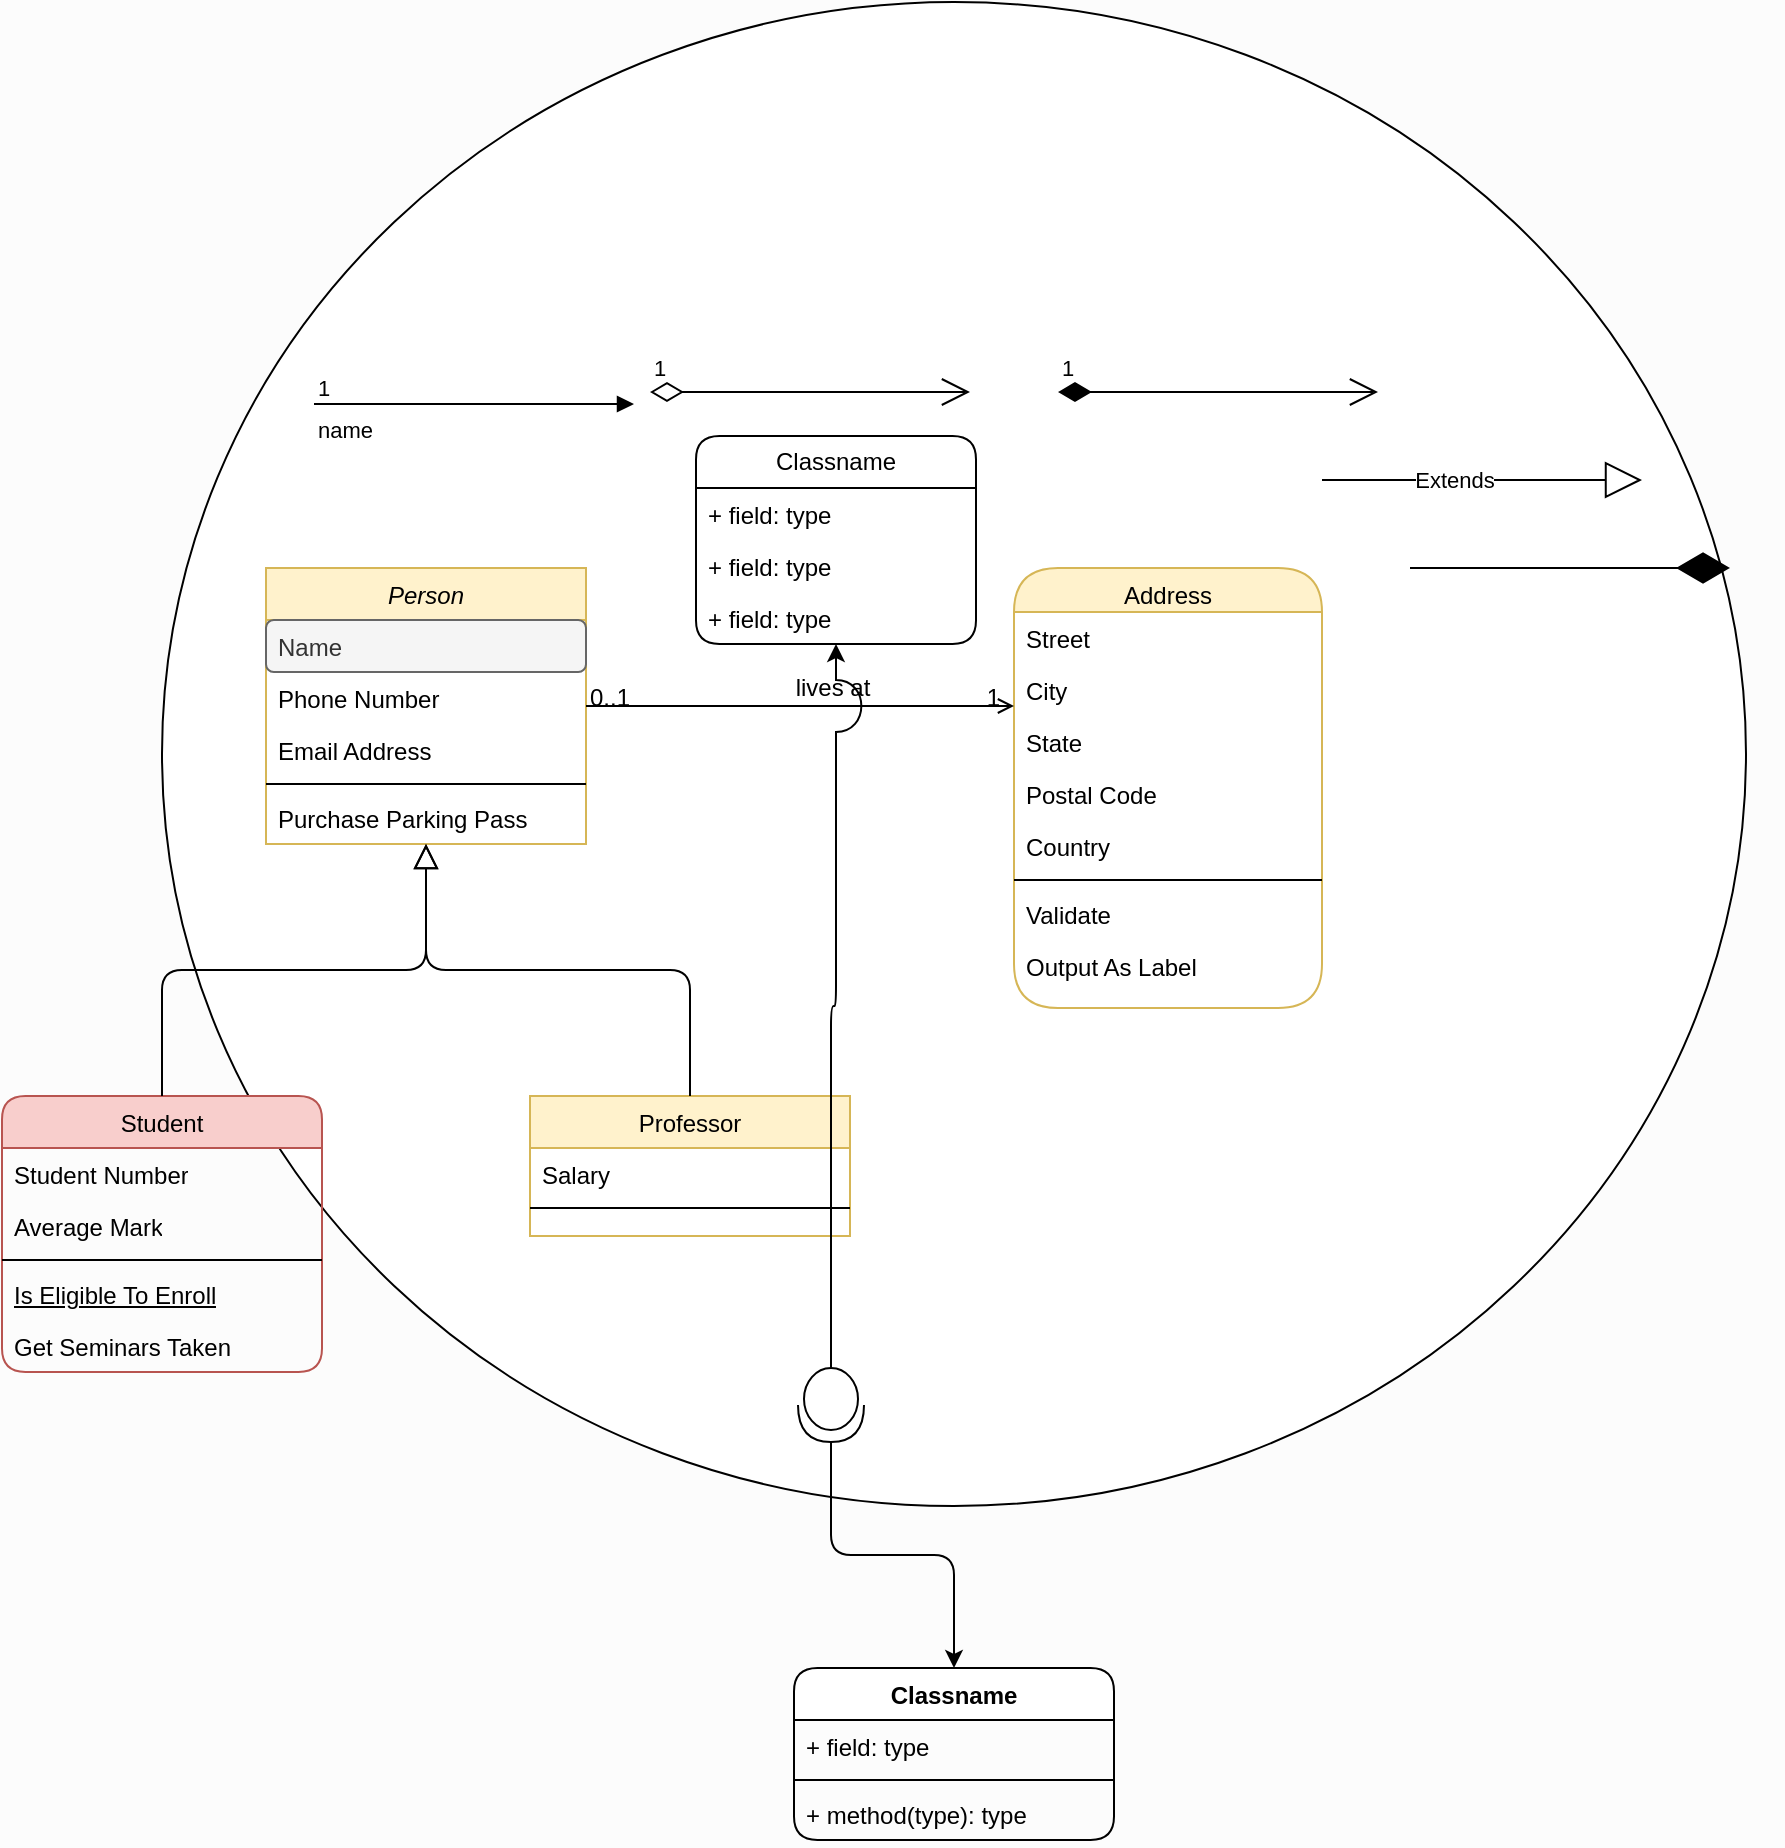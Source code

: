 <mxfile version="24.2.2" type="github">
  <diagram id="C5RBs43oDa-KdzZeNtuy" name="Page-1">
    <mxGraphModel dx="1409" dy="2029" grid="1" gridSize="22" guides="1" tooltips="1" connect="1" arrows="1" fold="1" page="1" pageScale="1" pageWidth="827" pageHeight="1169" background="#FCFCFC" math="0" shadow="0">
      <root>
        <mxCell id="WIyWlLk6GJQsqaUBKTNV-0" />
        <mxCell id="WIyWlLk6GJQsqaUBKTNV-1" parent="WIyWlLk6GJQsqaUBKTNV-0" />
        <mxCell id="QoPn2GJpdL5rGODPBIQ9-20" value="" style="ellipse;whiteSpace=wrap;html=1;rounded=1;" vertex="1" parent="WIyWlLk6GJQsqaUBKTNV-1">
          <mxGeometry x="124" y="-151" width="792" height="752" as="geometry" />
        </mxCell>
        <mxCell id="zkfFHV4jXpPFQw0GAbJ--0" value="Person" style="swimlane;fontStyle=2;align=center;verticalAlign=top;childLayout=stackLayout;horizontal=1;startSize=26;horizontalStack=0;resizeParent=1;resizeLast=0;collapsible=1;marginBottom=0;rounded=1;shadow=0;strokeWidth=1;labelBackgroundColor=none;backgroundOutline=0;whiteSpace=wrap;fillColor=#fff2cc;strokeColor=#d6b656;html=1;arcSize=0;" parent="WIyWlLk6GJQsqaUBKTNV-1" vertex="1">
          <mxGeometry x="176" y="132" width="160" height="138" as="geometry">
            <mxRectangle x="230" y="140" width="160" height="26" as="alternateBounds" />
          </mxGeometry>
        </mxCell>
        <mxCell id="zkfFHV4jXpPFQw0GAbJ--1" value="Name" style="text;align=left;verticalAlign=top;spacingLeft=4;spacingRight=4;overflow=hidden;rotatable=0;points=[[0,0.5],[1,0.5]];portConstraint=eastwest;labelBackgroundColor=none;rounded=1;backgroundOutline=0;whiteSpace=wrap;fillColor=#f5f5f5;fontColor=#333333;strokeColor=#666666;html=1;" parent="zkfFHV4jXpPFQw0GAbJ--0" vertex="1">
          <mxGeometry y="26" width="160" height="26" as="geometry" />
        </mxCell>
        <mxCell id="zkfFHV4jXpPFQw0GAbJ--2" value="Phone Number" style="text;align=left;verticalAlign=top;spacingLeft=4;spacingRight=4;overflow=hidden;rotatable=0;points=[[0,0.5],[1,0.5]];portConstraint=eastwest;rounded=1;shadow=0;html=1;labelBackgroundColor=none;backgroundOutline=0;whiteSpace=wrap;" parent="zkfFHV4jXpPFQw0GAbJ--0" vertex="1">
          <mxGeometry y="52" width="160" height="26" as="geometry" />
        </mxCell>
        <mxCell id="zkfFHV4jXpPFQw0GAbJ--3" value="Email Address" style="text;align=left;verticalAlign=top;spacingLeft=4;spacingRight=4;overflow=hidden;rotatable=0;points=[[0,0.5],[1,0.5]];portConstraint=eastwest;rounded=1;shadow=0;html=1;labelBackgroundColor=none;backgroundOutline=0;whiteSpace=wrap;" parent="zkfFHV4jXpPFQw0GAbJ--0" vertex="1">
          <mxGeometry y="78" width="160" height="26" as="geometry" />
        </mxCell>
        <mxCell id="zkfFHV4jXpPFQw0GAbJ--4" value="" style="line;html=1;strokeWidth=1;align=left;verticalAlign=middle;spacingTop=-1;spacingLeft=3;spacingRight=3;rotatable=0;labelPosition=right;points=[];portConstraint=eastwest;labelBackgroundColor=none;rounded=1;backgroundOutline=0;whiteSpace=wrap;" parent="zkfFHV4jXpPFQw0GAbJ--0" vertex="1">
          <mxGeometry y="104" width="160" height="8" as="geometry" />
        </mxCell>
        <mxCell id="zkfFHV4jXpPFQw0GAbJ--6" value="Student" style="swimlane;fontStyle=0;align=center;verticalAlign=top;childLayout=stackLayout;horizontal=1;startSize=26;horizontalStack=0;resizeParent=1;resizeLast=0;collapsible=1;marginBottom=0;rounded=1;shadow=0;strokeWidth=1;labelBackgroundColor=none;backgroundOutline=0;whiteSpace=wrap;fillColor=#f8cecc;strokeColor=#b85450;html=1;" parent="WIyWlLk6GJQsqaUBKTNV-1" vertex="1">
          <mxGeometry x="44" y="396" width="160" height="138" as="geometry">
            <mxRectangle x="130" y="380" width="160" height="26" as="alternateBounds" />
          </mxGeometry>
        </mxCell>
        <mxCell id="zkfFHV4jXpPFQw0GAbJ--7" value="Student Number" style="text;align=left;verticalAlign=top;spacingLeft=4;spacingRight=4;overflow=hidden;rotatable=0;points=[[0,0.5],[1,0.5]];portConstraint=eastwest;labelBackgroundColor=none;rounded=1;backgroundOutline=0;whiteSpace=wrap;html=1;" parent="zkfFHV4jXpPFQw0GAbJ--6" vertex="1">
          <mxGeometry y="26" width="160" height="26" as="geometry" />
        </mxCell>
        <mxCell id="zkfFHV4jXpPFQw0GAbJ--8" value="Average Mark" style="text;align=left;verticalAlign=top;spacingLeft=4;spacingRight=4;overflow=hidden;rotatable=0;points=[[0,0.5],[1,0.5]];portConstraint=eastwest;rounded=1;shadow=0;html=1;labelBackgroundColor=none;backgroundOutline=0;whiteSpace=wrap;" parent="zkfFHV4jXpPFQw0GAbJ--6" vertex="1">
          <mxGeometry y="52" width="160" height="26" as="geometry" />
        </mxCell>
        <mxCell id="zkfFHV4jXpPFQw0GAbJ--9" value="" style="line;html=1;strokeWidth=1;align=left;verticalAlign=middle;spacingTop=-1;spacingLeft=3;spacingRight=3;rotatable=0;labelPosition=right;points=[];portConstraint=eastwest;labelBackgroundColor=none;rounded=1;backgroundOutline=0;whiteSpace=wrap;" parent="zkfFHV4jXpPFQw0GAbJ--6" vertex="1">
          <mxGeometry y="78" width="160" height="8" as="geometry" />
        </mxCell>
        <mxCell id="zkfFHV4jXpPFQw0GAbJ--10" value="Is Eligible To Enroll" style="text;align=left;verticalAlign=top;spacingLeft=4;spacingRight=4;overflow=hidden;rotatable=0;points=[[0,0.5],[1,0.5]];portConstraint=eastwest;fontStyle=4;labelBackgroundColor=none;rounded=1;backgroundOutline=0;whiteSpace=wrap;html=1;" parent="zkfFHV4jXpPFQw0GAbJ--6" vertex="1">
          <mxGeometry y="86" width="160" height="26" as="geometry" />
        </mxCell>
        <mxCell id="zkfFHV4jXpPFQw0GAbJ--11" value="Get Seminars Taken" style="text;align=left;verticalAlign=top;spacingLeft=4;spacingRight=4;overflow=hidden;rotatable=0;points=[[0,0.5],[1,0.5]];portConstraint=eastwest;labelBackgroundColor=none;rounded=1;backgroundOutline=0;whiteSpace=wrap;html=1;" parent="zkfFHV4jXpPFQw0GAbJ--6" vertex="1">
          <mxGeometry y="112" width="160" height="26" as="geometry" />
        </mxCell>
        <mxCell id="zkfFHV4jXpPFQw0GAbJ--12" value="" style="endArrow=block;endSize=10;endFill=0;shadow=0;strokeWidth=1;rounded=1;curved=0;edgeStyle=elbowEdgeStyle;elbow=vertical;labelBackgroundColor=none;fontColor=default;backgroundOutline=0;html=1;" parent="WIyWlLk6GJQsqaUBKTNV-1" source="zkfFHV4jXpPFQw0GAbJ--6" target="zkfFHV4jXpPFQw0GAbJ--0" edge="1">
          <mxGeometry width="160" relative="1" as="geometry">
            <mxPoint x="200" y="247" as="sourcePoint" />
            <mxPoint x="200" y="247" as="targetPoint" />
          </mxGeometry>
        </mxCell>
        <mxCell id="zkfFHV4jXpPFQw0GAbJ--13" value="Professor" style="swimlane;fontStyle=0;align=center;verticalAlign=top;childLayout=stackLayout;horizontal=1;startSize=26;horizontalStack=0;resizeParent=1;resizeLast=0;collapsible=1;marginBottom=0;rounded=1;shadow=0;strokeWidth=1;labelBackgroundColor=none;backgroundOutline=0;fillColor=#fff2cc;strokeColor=#d6b656;whiteSpace=wrap;html=1;arcSize=0;" parent="WIyWlLk6GJQsqaUBKTNV-1" vertex="1">
          <mxGeometry x="308" y="396" width="160" height="70" as="geometry">
            <mxRectangle x="340" y="380" width="170" height="26" as="alternateBounds" />
          </mxGeometry>
        </mxCell>
        <mxCell id="zkfFHV4jXpPFQw0GAbJ--14" value="Salary" style="text;align=left;verticalAlign=top;spacingLeft=4;spacingRight=4;overflow=hidden;rotatable=0;points=[[0,0.5],[1,0.5]];portConstraint=eastwest;labelBackgroundColor=none;rounded=1;backgroundOutline=0;whiteSpace=wrap;html=1;" parent="zkfFHV4jXpPFQw0GAbJ--13" vertex="1">
          <mxGeometry y="26" width="160" height="26" as="geometry" />
        </mxCell>
        <mxCell id="zkfFHV4jXpPFQw0GAbJ--15" value="" style="line;html=1;strokeWidth=1;align=left;verticalAlign=middle;spacingTop=-1;spacingLeft=3;spacingRight=3;rotatable=0;labelPosition=right;points=[];portConstraint=eastwest;labelBackgroundColor=none;rounded=1;backgroundOutline=0;whiteSpace=wrap;" parent="zkfFHV4jXpPFQw0GAbJ--13" vertex="1">
          <mxGeometry y="52" width="160" height="8" as="geometry" />
        </mxCell>
        <mxCell id="zkfFHV4jXpPFQw0GAbJ--16" value="" style="endArrow=block;endSize=10;endFill=0;shadow=0;strokeWidth=1;rounded=1;curved=0;edgeStyle=elbowEdgeStyle;elbow=vertical;labelBackgroundColor=none;fontColor=default;backgroundOutline=0;html=1;" parent="WIyWlLk6GJQsqaUBKTNV-1" source="zkfFHV4jXpPFQw0GAbJ--13" target="zkfFHV4jXpPFQw0GAbJ--0" edge="1">
          <mxGeometry width="160" relative="1" as="geometry">
            <mxPoint x="210" y="417" as="sourcePoint" />
            <mxPoint x="310" y="315" as="targetPoint" />
          </mxGeometry>
        </mxCell>
        <mxCell id="zkfFHV4jXpPFQw0GAbJ--17" value="Address" style="swimlane;fontStyle=0;align=center;verticalAlign=top;childLayout=stackLayout;horizontal=1;startSize=22;horizontalStack=0;resizeParent=1;resizeLast=0;collapsible=1;marginBottom=0;rounded=1;shadow=0;strokeWidth=1;labelBackgroundColor=none;backgroundOutline=0;whiteSpace=wrap;fillColor=#fff2cc;strokeColor=#d6b656;html=1;gradientColor=none;swimlaneFillColor=default;arcSize=50;" parent="WIyWlLk6GJQsqaUBKTNV-1" vertex="1">
          <mxGeometry x="550" y="132" width="154" height="220" as="geometry">
            <mxRectangle x="550" y="140" width="160" height="26" as="alternateBounds" />
          </mxGeometry>
        </mxCell>
        <mxCell id="zkfFHV4jXpPFQw0GAbJ--18" value="Street" style="text;align=left;verticalAlign=top;spacingLeft=4;spacingRight=4;overflow=hidden;rotatable=0;points=[[0,0.5],[1,0.5]];portConstraint=eastwest;labelBackgroundColor=none;rounded=1;backgroundOutline=0;whiteSpace=wrap;html=1;" parent="zkfFHV4jXpPFQw0GAbJ--17" vertex="1">
          <mxGeometry y="22" width="154" height="26" as="geometry" />
        </mxCell>
        <mxCell id="zkfFHV4jXpPFQw0GAbJ--19" value="City" style="text;align=left;verticalAlign=top;spacingLeft=4;spacingRight=4;overflow=hidden;rotatable=0;points=[[0,0.5],[1,0.5]];portConstraint=eastwest;rounded=1;shadow=0;html=1;labelBackgroundColor=none;backgroundOutline=0;whiteSpace=wrap;" parent="zkfFHV4jXpPFQw0GAbJ--17" vertex="1">
          <mxGeometry y="48" width="154" height="26" as="geometry" />
        </mxCell>
        <mxCell id="zkfFHV4jXpPFQw0GAbJ--20" value="State" style="text;align=left;verticalAlign=top;spacingLeft=4;spacingRight=4;overflow=hidden;rotatable=0;points=[[0,0.5],[1,0.5]];portConstraint=eastwest;rounded=1;shadow=0;html=1;labelBackgroundColor=none;backgroundOutline=0;whiteSpace=wrap;" parent="zkfFHV4jXpPFQw0GAbJ--17" vertex="1">
          <mxGeometry y="74" width="154" height="26" as="geometry" />
        </mxCell>
        <mxCell id="zkfFHV4jXpPFQw0GAbJ--21" value="Postal Code" style="text;align=left;verticalAlign=top;spacingLeft=4;spacingRight=4;overflow=hidden;rotatable=0;points=[[0,0.5],[1,0.5]];portConstraint=eastwest;rounded=1;shadow=0;html=1;labelBackgroundColor=none;backgroundOutline=0;whiteSpace=wrap;" parent="zkfFHV4jXpPFQw0GAbJ--17" vertex="1">
          <mxGeometry y="100" width="154" height="26" as="geometry" />
        </mxCell>
        <mxCell id="zkfFHV4jXpPFQw0GAbJ--22" value="Country" style="text;align=left;verticalAlign=top;spacingLeft=4;spacingRight=4;overflow=hidden;rotatable=0;points=[[0,0.5],[1,0.5]];portConstraint=eastwest;rounded=1;shadow=0;html=1;labelBackgroundColor=none;backgroundOutline=0;whiteSpace=wrap;" parent="zkfFHV4jXpPFQw0GAbJ--17" vertex="1">
          <mxGeometry y="126" width="154" height="26" as="geometry" />
        </mxCell>
        <mxCell id="zkfFHV4jXpPFQw0GAbJ--23" value="" style="line;html=1;strokeWidth=1;align=left;verticalAlign=middle;spacingTop=-1;spacingLeft=3;spacingRight=3;rotatable=0;labelPosition=right;points=[];portConstraint=eastwest;labelBackgroundColor=none;rounded=1;backgroundOutline=0;whiteSpace=wrap;" parent="zkfFHV4jXpPFQw0GAbJ--17" vertex="1">
          <mxGeometry y="152" width="154" height="8" as="geometry" />
        </mxCell>
        <mxCell id="zkfFHV4jXpPFQw0GAbJ--24" value="Validate" style="text;align=left;verticalAlign=top;spacingLeft=4;spacingRight=4;overflow=hidden;rotatable=0;points=[[0,0.5],[1,0.5]];portConstraint=eastwest;labelBackgroundColor=none;rounded=1;backgroundOutline=0;whiteSpace=wrap;html=1;" parent="zkfFHV4jXpPFQw0GAbJ--17" vertex="1">
          <mxGeometry y="160" width="154" height="26" as="geometry" />
        </mxCell>
        <mxCell id="zkfFHV4jXpPFQw0GAbJ--25" value="Output As Label" style="text;align=left;verticalAlign=top;spacingLeft=4;spacingRight=4;overflow=hidden;rotatable=0;points=[[0,0.5],[1,0.5]];portConstraint=eastwest;labelBackgroundColor=none;rounded=1;backgroundOutline=0;whiteSpace=wrap;html=1;" parent="zkfFHV4jXpPFQw0GAbJ--17" vertex="1">
          <mxGeometry y="186" width="154" height="26" as="geometry" />
        </mxCell>
        <mxCell id="zkfFHV4jXpPFQw0GAbJ--26" value="" style="endArrow=open;shadow=0;strokeWidth=1;rounded=1;curved=0;endFill=1;edgeStyle=elbowEdgeStyle;elbow=vertical;labelBackgroundColor=none;fontColor=default;backgroundOutline=0;html=1;" parent="WIyWlLk6GJQsqaUBKTNV-1" source="zkfFHV4jXpPFQw0GAbJ--0" target="zkfFHV4jXpPFQw0GAbJ--17" edge="1">
          <mxGeometry x="0.5" y="41" relative="1" as="geometry">
            <mxPoint x="380" y="236" as="sourcePoint" />
            <mxPoint x="540" y="236" as="targetPoint" />
            <mxPoint x="-40" y="32" as="offset" />
          </mxGeometry>
        </mxCell>
        <mxCell id="zkfFHV4jXpPFQw0GAbJ--27" value="0..1" style="resizable=0;align=left;verticalAlign=bottom;labelBackgroundColor=none;fontSize=12;rounded=1;backgroundOutline=0;html=1;" parent="zkfFHV4jXpPFQw0GAbJ--26" connectable="0" vertex="1">
          <mxGeometry x="-1" relative="1" as="geometry">
            <mxPoint y="4" as="offset" />
          </mxGeometry>
        </mxCell>
        <mxCell id="zkfFHV4jXpPFQw0GAbJ--28" value="1" style="resizable=0;align=right;verticalAlign=bottom;labelBackgroundColor=none;fontSize=12;rounded=1;backgroundOutline=0;html=1;" parent="zkfFHV4jXpPFQw0GAbJ--26" connectable="0" vertex="1">
          <mxGeometry x="1" relative="1" as="geometry">
            <mxPoint x="-7" y="4" as="offset" />
          </mxGeometry>
        </mxCell>
        <mxCell id="zkfFHV4jXpPFQw0GAbJ--29" value="lives at" style="text;html=1;resizable=0;points=[];;align=center;verticalAlign=middle;labelBackgroundColor=none;rounded=1;shadow=0;strokeWidth=1;fontSize=12;backgroundOutline=0;" parent="zkfFHV4jXpPFQw0GAbJ--26" vertex="1" connectable="0">
          <mxGeometry x="0.5" y="49" relative="1" as="geometry">
            <mxPoint x="-38" y="40" as="offset" />
          </mxGeometry>
        </mxCell>
        <mxCell id="QoPn2GJpdL5rGODPBIQ9-0" value="name" style="endArrow=block;endFill=1;html=1;edgeStyle=orthogonalEdgeStyle;align=left;verticalAlign=top;rounded=1;labelBackgroundColor=none;fontColor=default;backgroundOutline=0;" edge="1" parent="WIyWlLk6GJQsqaUBKTNV-1">
          <mxGeometry x="-1" relative="1" as="geometry">
            <mxPoint x="200" y="50" as="sourcePoint" />
            <mxPoint x="360" y="50" as="targetPoint" />
          </mxGeometry>
        </mxCell>
        <mxCell id="QoPn2GJpdL5rGODPBIQ9-1" value="1" style="edgeLabel;resizable=0;html=1;align=left;verticalAlign=bottom;labelBackgroundColor=none;rounded=1;backgroundOutline=0;" connectable="0" vertex="1" parent="QoPn2GJpdL5rGODPBIQ9-0">
          <mxGeometry x="-1" relative="1" as="geometry" />
        </mxCell>
        <mxCell id="QoPn2GJpdL5rGODPBIQ9-2" value="1" style="endArrow=open;html=1;endSize=12;startArrow=diamondThin;startSize=14;startFill=0;edgeStyle=orthogonalEdgeStyle;align=left;verticalAlign=bottom;rounded=1;labelBackgroundColor=none;fontColor=default;backgroundOutline=0;" edge="1" parent="WIyWlLk6GJQsqaUBKTNV-1">
          <mxGeometry x="-1" y="3" relative="1" as="geometry">
            <mxPoint x="368" y="44" as="sourcePoint" />
            <mxPoint x="528" y="44" as="targetPoint" />
          </mxGeometry>
        </mxCell>
        <mxCell id="QoPn2GJpdL5rGODPBIQ9-3" value="1" style="endArrow=open;html=1;endSize=12;startArrow=diamondThin;startSize=14;startFill=1;edgeStyle=entityRelationEdgeStyle;align=left;verticalAlign=bottom;rounded=1;" edge="1" parent="WIyWlLk6GJQsqaUBKTNV-1">
          <mxGeometry x="-1" y="3" relative="1" as="geometry">
            <mxPoint x="572" y="44" as="sourcePoint" />
            <mxPoint x="732" y="44" as="targetPoint" />
          </mxGeometry>
        </mxCell>
        <mxCell id="QoPn2GJpdL5rGODPBIQ9-4" value="Classname" style="swimlane;fontStyle=0;childLayout=stackLayout;horizontal=1;startSize=26;fillColor=none;horizontalStack=0;resizeParent=1;resizeParentMax=0;resizeLast=0;collapsible=1;marginBottom=0;whiteSpace=wrap;html=1;labelBackgroundColor=none;rounded=1;" vertex="1" parent="WIyWlLk6GJQsqaUBKTNV-1">
          <mxGeometry x="391" y="66" width="140" height="104" as="geometry" />
        </mxCell>
        <mxCell id="QoPn2GJpdL5rGODPBIQ9-5" value="+ field: type" style="text;strokeColor=none;fillColor=none;align=left;verticalAlign=top;spacingLeft=4;spacingRight=4;overflow=hidden;rotatable=0;points=[[0,0.5],[1,0.5]];portConstraint=eastwest;whiteSpace=wrap;html=1;labelBackgroundColor=none;rounded=1;" vertex="1" parent="QoPn2GJpdL5rGODPBIQ9-4">
          <mxGeometry y="26" width="140" height="26" as="geometry" />
        </mxCell>
        <mxCell id="QoPn2GJpdL5rGODPBIQ9-6" value="+ field: type" style="text;strokeColor=none;fillColor=none;align=left;verticalAlign=top;spacingLeft=4;spacingRight=4;overflow=hidden;rotatable=0;points=[[0,0.5],[1,0.5]];portConstraint=eastwest;whiteSpace=wrap;html=1;labelBackgroundColor=none;rounded=1;" vertex="1" parent="QoPn2GJpdL5rGODPBIQ9-4">
          <mxGeometry y="52" width="140" height="26" as="geometry" />
        </mxCell>
        <mxCell id="QoPn2GJpdL5rGODPBIQ9-7" value="+ field: type" style="text;strokeColor=none;fillColor=none;align=left;verticalAlign=top;spacingLeft=4;spacingRight=4;overflow=hidden;rotatable=0;points=[[0,0.5],[1,0.5]];portConstraint=eastwest;whiteSpace=wrap;html=1;labelBackgroundColor=none;rounded=1;" vertex="1" parent="QoPn2GJpdL5rGODPBIQ9-4">
          <mxGeometry y="78" width="140" height="26" as="geometry" />
        </mxCell>
        <mxCell id="QoPn2GJpdL5rGODPBIQ9-8" value="Classname" style="swimlane;fontStyle=1;align=center;verticalAlign=top;childLayout=stackLayout;horizontal=1;startSize=26;horizontalStack=0;resizeParent=1;resizeParentMax=0;resizeLast=0;collapsible=1;marginBottom=0;whiteSpace=wrap;html=1;labelBackgroundColor=none;rounded=1;" vertex="1" parent="WIyWlLk6GJQsqaUBKTNV-1">
          <mxGeometry x="440" y="682" width="160" height="86" as="geometry" />
        </mxCell>
        <mxCell id="QoPn2GJpdL5rGODPBIQ9-9" value="+ field: type" style="text;strokeColor=none;fillColor=none;align=left;verticalAlign=top;spacingLeft=4;spacingRight=4;overflow=hidden;rotatable=0;points=[[0,0.5],[1,0.5]];portConstraint=eastwest;whiteSpace=wrap;html=1;labelBackgroundColor=none;rounded=1;" vertex="1" parent="QoPn2GJpdL5rGODPBIQ9-8">
          <mxGeometry y="26" width="160" height="26" as="geometry" />
        </mxCell>
        <mxCell id="QoPn2GJpdL5rGODPBIQ9-10" value="" style="line;strokeWidth=1;fillColor=none;align=left;verticalAlign=middle;spacingTop=-1;spacingLeft=3;spacingRight=3;rotatable=0;labelPosition=right;points=[];portConstraint=eastwest;strokeColor=inherit;whiteSpace=wrap;html=1;labelBackgroundColor=none;rounded=1;" vertex="1" parent="QoPn2GJpdL5rGODPBIQ9-8">
          <mxGeometry y="52" width="160" height="8" as="geometry" />
        </mxCell>
        <mxCell id="QoPn2GJpdL5rGODPBIQ9-11" value="+ method(type): type" style="text;strokeColor=none;fillColor=none;align=left;verticalAlign=top;spacingLeft=4;spacingRight=4;overflow=hidden;rotatable=0;points=[[0,0.5],[1,0.5]];portConstraint=eastwest;whiteSpace=wrap;html=1;labelBackgroundColor=none;rounded=1;" vertex="1" parent="QoPn2GJpdL5rGODPBIQ9-8">
          <mxGeometry y="60" width="160" height="26" as="geometry" />
        </mxCell>
        <mxCell id="QoPn2GJpdL5rGODPBIQ9-12" value="Extends" style="endArrow=block;endSize=16;endFill=0;html=1;rounded=1;" edge="1" parent="WIyWlLk6GJQsqaUBKTNV-1">
          <mxGeometry x="-0.175" width="160" relative="1" as="geometry">
            <mxPoint x="704" y="88" as="sourcePoint" />
            <mxPoint x="864" y="88" as="targetPoint" />
            <mxPoint as="offset" />
          </mxGeometry>
        </mxCell>
        <mxCell id="QoPn2GJpdL5rGODPBIQ9-14" value="" style="endArrow=diamondThin;endFill=1;endSize=24;html=1;rounded=1;" edge="1" parent="WIyWlLk6GJQsqaUBKTNV-1">
          <mxGeometry width="160" relative="1" as="geometry">
            <mxPoint x="748" y="132" as="sourcePoint" />
            <mxPoint x="908" y="132" as="targetPoint" />
          </mxGeometry>
        </mxCell>
        <mxCell id="zkfFHV4jXpPFQw0GAbJ--5" value="Purchase Parking Pass" style="text;align=left;verticalAlign=top;spacingLeft=4;spacingRight=4;overflow=hidden;rotatable=0;points=[[0,0.5],[1,0.5]];portConstraint=eastwest;labelBackgroundColor=none;rounded=1;backgroundOutline=0;whiteSpace=wrap;html=1;" parent="WIyWlLk6GJQsqaUBKTNV-1" vertex="1">
          <mxGeometry x="176" y="244" width="160" height="26" as="geometry" />
        </mxCell>
        <mxCell id="QoPn2GJpdL5rGODPBIQ9-18" style="edgeStyle=orthogonalEdgeStyle;rounded=1;orthogonalLoop=1;jettySize=auto;html=1;exitX=1;exitY=0.5;exitDx=0;exitDy=0;exitPerimeter=0;" edge="1" parent="WIyWlLk6GJQsqaUBKTNV-1" source="QoPn2GJpdL5rGODPBIQ9-15" target="QoPn2GJpdL5rGODPBIQ9-8">
          <mxGeometry relative="1" as="geometry" />
        </mxCell>
        <mxCell id="QoPn2GJpdL5rGODPBIQ9-19" style="edgeStyle=orthogonalEdgeStyle;rounded=1;orthogonalLoop=1;jettySize=auto;html=1;jumpStyle=arc;jumpSize=26;" edge="1" parent="WIyWlLk6GJQsqaUBKTNV-1" source="QoPn2GJpdL5rGODPBIQ9-15" target="QoPn2GJpdL5rGODPBIQ9-4">
          <mxGeometry relative="1" as="geometry" />
        </mxCell>
        <mxCell id="QoPn2GJpdL5rGODPBIQ9-15" value="" style="shape=providedRequiredInterface;html=1;verticalLabelPosition=bottom;sketch=0;rotation=90;dropTarget=1;rounded=1;" vertex="1" parent="WIyWlLk6GJQsqaUBKTNV-1">
          <mxGeometry x="440" y="534" width="37" height="33" as="geometry" />
        </mxCell>
      </root>
    </mxGraphModel>
  </diagram>
</mxfile>
